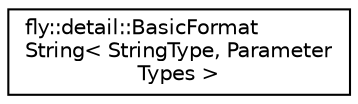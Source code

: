 digraph "Graphical Class Hierarchy"
{
 // LATEX_PDF_SIZE
  edge [fontname="Helvetica",fontsize="10",labelfontname="Helvetica",labelfontsize="10"];
  node [fontname="Helvetica",fontsize="10",shape=record];
  rankdir="LR";
  Node0 [label="fly::detail::BasicFormat\lString\< StringType, Parameter\lTypes \>",height=0.2,width=0.4,color="black", fillcolor="white", style="filled",URL="$classfly_1_1detail_1_1_basic_format_string.html",tooltip=" "];
}
